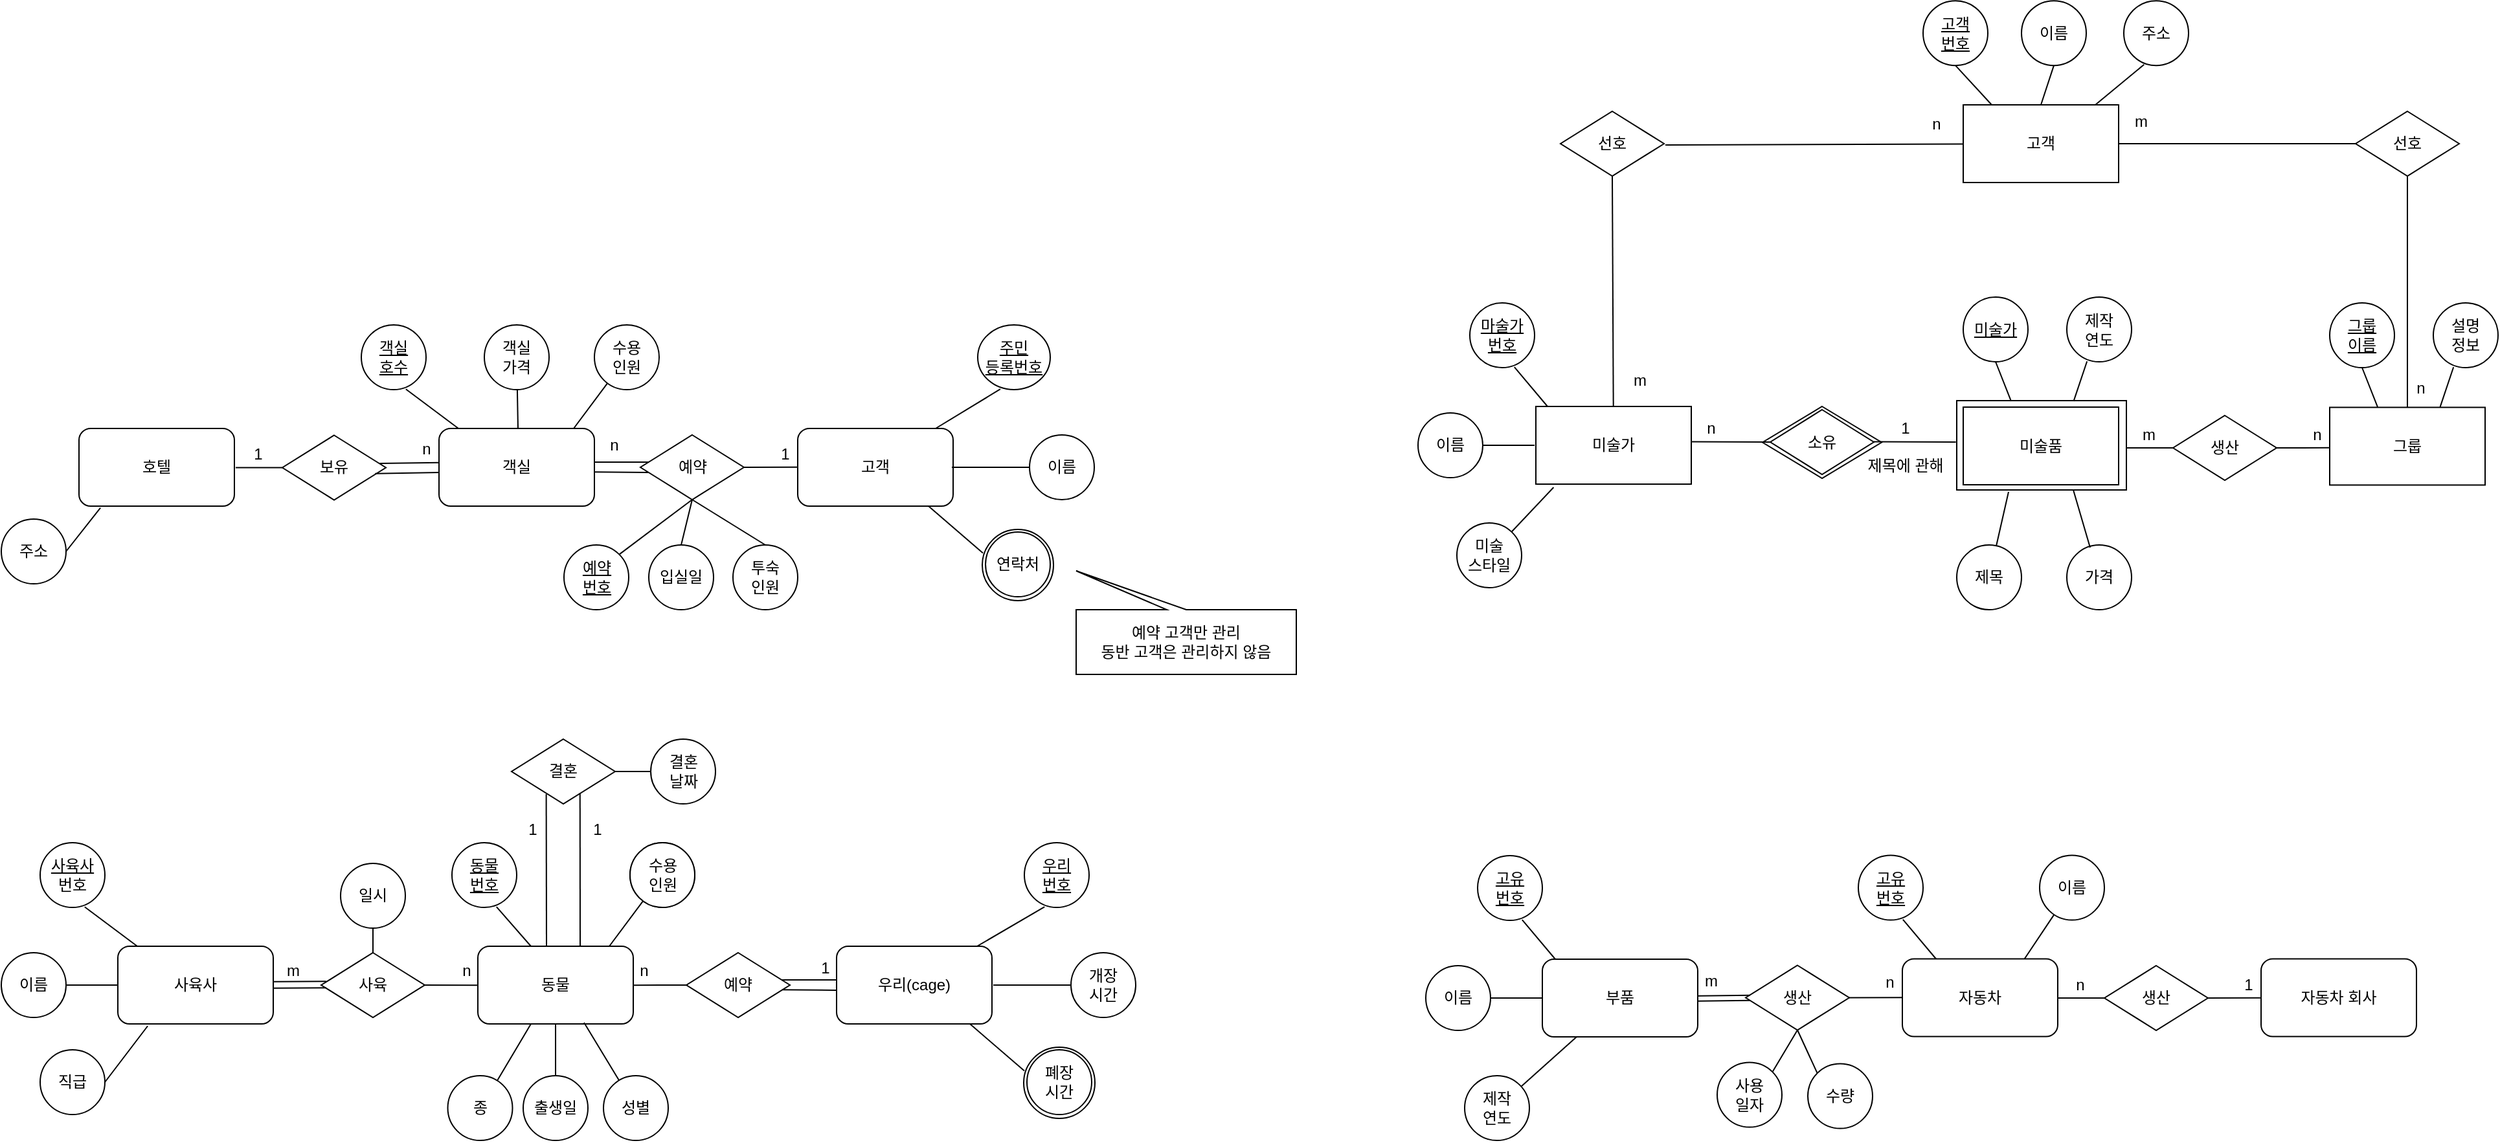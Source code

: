 <mxfile version="13.8.2" type="github">
  <diagram id="6OI7xfDhPmefR2EX4nhi" name="Page-1">
    <mxGraphModel dx="3223" dy="1160" grid="1" gridSize="10" guides="1" tooltips="1" connect="1" arrows="1" fold="1" page="1" pageScale="1" pageWidth="827" pageHeight="1169" math="0" shadow="0">
      <root>
        <mxCell id="0" />
        <mxCell id="1" parent="0" />
        <mxCell id="JmjcJuFU0oESs9ChOXzf-217" value="" style="rhombus;whiteSpace=wrap;html=1;" vertex="1" parent="1">
          <mxGeometry x="570" y="413" width="92" height="55.5" as="geometry" />
        </mxCell>
        <mxCell id="JmjcJuFU0oESs9ChOXzf-212" value="" style="rounded=0;whiteSpace=wrap;html=1;" vertex="1" parent="1">
          <mxGeometry x="720" y="408.5" width="131" height="69" as="geometry" />
        </mxCell>
        <mxCell id="JmjcJuFU0oESs9ChOXzf-144" value="" style="ellipse;whiteSpace=wrap;html=1;aspect=fixed;" vertex="1" parent="1">
          <mxGeometry x="-32.5" y="508" width="55" height="55" as="geometry" />
        </mxCell>
        <mxCell id="JmjcJuFU0oESs9ChOXzf-4" value="부품" style="rounded=1;whiteSpace=wrap;html=1;" vertex="1" parent="1">
          <mxGeometry x="400" y="840" width="120" height="60" as="geometry" />
        </mxCell>
        <mxCell id="JmjcJuFU0oESs9ChOXzf-5" value="자동차 회사" style="rounded=1;whiteSpace=wrap;html=1;" vertex="1" parent="1">
          <mxGeometry x="955" y="839.75" width="120" height="60" as="geometry" />
        </mxCell>
        <mxCell id="JmjcJuFU0oESs9ChOXzf-6" value="&lt;u&gt;고유&lt;br&gt;번호&lt;/u&gt;" style="ellipse;whiteSpace=wrap;html=1;" vertex="1" parent="1">
          <mxGeometry x="350" y="760" width="50" height="50" as="geometry" />
        </mxCell>
        <mxCell id="JmjcJuFU0oESs9ChOXzf-7" value="이름" style="ellipse;whiteSpace=wrap;html=1;" vertex="1" parent="1">
          <mxGeometry x="310" y="845" width="50" height="50" as="geometry" />
        </mxCell>
        <mxCell id="JmjcJuFU0oESs9ChOXzf-8" value="제작&lt;br&gt;연도" style="ellipse;whiteSpace=wrap;html=1;" vertex="1" parent="1">
          <mxGeometry x="340" y="930" width="50" height="50" as="geometry" />
        </mxCell>
        <mxCell id="JmjcJuFU0oESs9ChOXzf-9" value="" style="endArrow=none;html=1;entryX=0.688;entryY=0.992;entryDx=0;entryDy=0;entryPerimeter=0;" edge="1" parent="1" target="JmjcJuFU0oESs9ChOXzf-6">
          <mxGeometry width="50" height="50" relative="1" as="geometry">
            <mxPoint x="410" y="840" as="sourcePoint" />
            <mxPoint x="460" y="790" as="targetPoint" />
          </mxGeometry>
        </mxCell>
        <mxCell id="JmjcJuFU0oESs9ChOXzf-12" value="" style="endArrow=none;html=1;entryX=1;entryY=0.5;entryDx=0;entryDy=0;exitX=0;exitY=0.5;exitDx=0;exitDy=0;" edge="1" parent="1" source="JmjcJuFU0oESs9ChOXzf-4" target="JmjcJuFU0oESs9ChOXzf-7">
          <mxGeometry width="50" height="50" relative="1" as="geometry">
            <mxPoint x="420" y="850" as="sourcePoint" />
            <mxPoint x="400" y="820" as="targetPoint" />
          </mxGeometry>
        </mxCell>
        <mxCell id="JmjcJuFU0oESs9ChOXzf-13" value="" style="endArrow=none;html=1;" edge="1" parent="1" source="JmjcJuFU0oESs9ChOXzf-4" target="JmjcJuFU0oESs9ChOXzf-8">
          <mxGeometry width="50" height="50" relative="1" as="geometry">
            <mxPoint x="410" y="880" as="sourcePoint" />
            <mxPoint x="370" y="880" as="targetPoint" />
          </mxGeometry>
        </mxCell>
        <mxCell id="JmjcJuFU0oESs9ChOXzf-14" value="제작&lt;br&gt;연도" style="ellipse;whiteSpace=wrap;html=1;" vertex="1" parent="1">
          <mxGeometry x="805" y="328.5" width="50" height="50" as="geometry" />
        </mxCell>
        <mxCell id="JmjcJuFU0oESs9ChOXzf-15" value="" style="endArrow=none;html=1;entryX=0.312;entryY=0.992;entryDx=0;entryDy=0;entryPerimeter=0;exitX=0.689;exitY=0.006;exitDx=0;exitDy=0;exitPerimeter=0;" edge="1" parent="1" target="JmjcJuFU0oESs9ChOXzf-14" source="JmjcJuFU0oESs9ChOXzf-212">
          <mxGeometry width="50" height="50" relative="1" as="geometry">
            <mxPoint x="818.483" y="408.5" as="sourcePoint" />
            <mxPoint x="961" y="358.5" as="targetPoint" />
          </mxGeometry>
        </mxCell>
        <mxCell id="JmjcJuFU0oESs9ChOXzf-20" value="가격" style="ellipse;whiteSpace=wrap;html=1;" vertex="1" parent="1">
          <mxGeometry x="805" y="520" width="50" height="50" as="geometry" />
        </mxCell>
        <mxCell id="JmjcJuFU0oESs9ChOXzf-21" value="" style="endArrow=none;html=1;exitX=0.85;exitY=1;exitDx=0;exitDy=0;exitPerimeter=0;" edge="1" parent="1">
          <mxGeometry width="50" height="50" relative="1" as="geometry">
            <mxPoint x="810.0" y="477.5" as="sourcePoint" />
            <mxPoint x="823" y="522" as="targetPoint" />
          </mxGeometry>
        </mxCell>
        <mxCell id="JmjcJuFU0oESs9ChOXzf-23" value="생산" style="rhombus;whiteSpace=wrap;html=1;" vertex="1" parent="1">
          <mxGeometry x="834" y="845" width="80" height="50" as="geometry" />
        </mxCell>
        <mxCell id="JmjcJuFU0oESs9ChOXzf-24" value="자동차" style="rounded=1;whiteSpace=wrap;html=1;" vertex="1" parent="1">
          <mxGeometry x="678" y="839.75" width="120" height="60" as="geometry" />
        </mxCell>
        <mxCell id="JmjcJuFU0oESs9ChOXzf-25" value="&lt;u&gt;고유&lt;br&gt;번호&lt;/u&gt;" style="ellipse;whiteSpace=wrap;html=1;" vertex="1" parent="1">
          <mxGeometry x="644" y="759.75" width="50" height="50" as="geometry" />
        </mxCell>
        <mxCell id="JmjcJuFU0oESs9ChOXzf-28" value="" style="endArrow=none;html=1;entryX=0.688;entryY=0.992;entryDx=0;entryDy=0;entryPerimeter=0;" edge="1" parent="1" target="JmjcJuFU0oESs9ChOXzf-25">
          <mxGeometry width="50" height="50" relative="1" as="geometry">
            <mxPoint x="704" y="839.75" as="sourcePoint" />
            <mxPoint x="754" y="789.75" as="targetPoint" />
          </mxGeometry>
        </mxCell>
        <mxCell id="JmjcJuFU0oESs9ChOXzf-33" value="이름" style="ellipse;whiteSpace=wrap;html=1;" vertex="1" parent="1">
          <mxGeometry x="784" y="759.75" width="50" height="50" as="geometry" />
        </mxCell>
        <mxCell id="JmjcJuFU0oESs9ChOXzf-34" value="" style="endArrow=none;html=1;" edge="1" parent="1" target="JmjcJuFU0oESs9ChOXzf-33">
          <mxGeometry width="50" height="50" relative="1" as="geometry">
            <mxPoint x="772.316" y="839.75" as="sourcePoint" />
            <mxPoint x="838" y="724.75" as="targetPoint" />
          </mxGeometry>
        </mxCell>
        <mxCell id="JmjcJuFU0oESs9ChOXzf-42" value="" style="endArrow=none;html=1;entryX=1;entryY=0.5;entryDx=0;entryDy=0;" edge="1" parent="1" source="JmjcJuFU0oESs9ChOXzf-5" target="JmjcJuFU0oESs9ChOXzf-23">
          <mxGeometry width="50" height="50" relative="1" as="geometry">
            <mxPoint x="1031" y="845" as="sourcePoint" />
            <mxPoint x="945" y="785" as="targetPoint" />
          </mxGeometry>
        </mxCell>
        <mxCell id="JmjcJuFU0oESs9ChOXzf-49" value="" style="endArrow=none;html=1;entryX=0;entryY=0.5;entryDx=0;entryDy=0;" edge="1" parent="1" target="JmjcJuFU0oESs9ChOXzf-23">
          <mxGeometry width="50" height="50" relative="1" as="geometry">
            <mxPoint x="798" y="870" as="sourcePoint" />
            <mxPoint x="848" y="820" as="targetPoint" />
          </mxGeometry>
        </mxCell>
        <mxCell id="JmjcJuFU0oESs9ChOXzf-50" value="n" style="text;html=1;align=center;verticalAlign=middle;resizable=0;points=[];autosize=1;" vertex="1" parent="1">
          <mxGeometry x="805" y="850" width="20" height="20" as="geometry" />
        </mxCell>
        <mxCell id="JmjcJuFU0oESs9ChOXzf-51" value="1" style="text;html=1;align=center;verticalAlign=middle;resizable=0;points=[];autosize=1;" vertex="1" parent="1">
          <mxGeometry x="935" y="850" width="20" height="20" as="geometry" />
        </mxCell>
        <mxCell id="JmjcJuFU0oESs9ChOXzf-52" value="생산" style="rhombus;whiteSpace=wrap;html=1;" vertex="1" parent="1">
          <mxGeometry x="557" y="844.75" width="80" height="50" as="geometry" />
        </mxCell>
        <mxCell id="JmjcJuFU0oESs9ChOXzf-53" value="" style="endArrow=none;html=1;entryX=1;entryY=0.5;entryDx=0;entryDy=0;" edge="1" parent="1" target="JmjcJuFU0oESs9ChOXzf-52">
          <mxGeometry width="50" height="50" relative="1" as="geometry">
            <mxPoint x="678" y="869.649" as="sourcePoint" />
            <mxPoint x="668" y="784.75" as="targetPoint" />
          </mxGeometry>
        </mxCell>
        <mxCell id="JmjcJuFU0oESs9ChOXzf-55" value="m" style="text;html=1;align=center;verticalAlign=middle;resizable=0;points=[];autosize=1;" vertex="1" parent="1">
          <mxGeometry x="515" y="847" width="30" height="20" as="geometry" />
        </mxCell>
        <mxCell id="JmjcJuFU0oESs9ChOXzf-56" value="n" style="text;html=1;align=center;verticalAlign=middle;resizable=0;points=[];autosize=1;" vertex="1" parent="1">
          <mxGeometry x="658" y="847.75" width="20" height="20" as="geometry" />
        </mxCell>
        <mxCell id="JmjcJuFU0oESs9ChOXzf-57" value="사용&lt;br&gt;일자" style="ellipse;whiteSpace=wrap;html=1;" vertex="1" parent="1">
          <mxGeometry x="535" y="919.75" width="50" height="50" as="geometry" />
        </mxCell>
        <mxCell id="JmjcJuFU0oESs9ChOXzf-58" value="" style="endArrow=none;html=1;exitX=0.5;exitY=1;exitDx=0;exitDy=0;entryX=1;entryY=0;entryDx=0;entryDy=0;" edge="1" parent="1" target="JmjcJuFU0oESs9ChOXzf-57" source="JmjcJuFU0oESs9ChOXzf-52">
          <mxGeometry width="50" height="50" relative="1" as="geometry">
            <mxPoint x="595" y="999.75" as="sourcePoint" />
            <mxPoint x="575" y="920" as="targetPoint" />
          </mxGeometry>
        </mxCell>
        <mxCell id="JmjcJuFU0oESs9ChOXzf-59" value="수량" style="ellipse;whiteSpace=wrap;html=1;" vertex="1" parent="1">
          <mxGeometry x="605" y="920.75" width="50" height="50" as="geometry" />
        </mxCell>
        <mxCell id="JmjcJuFU0oESs9ChOXzf-60" value="" style="endArrow=none;html=1;exitX=0.5;exitY=1;exitDx=0;exitDy=0;entryX=0;entryY=0;entryDx=0;entryDy=0;" edge="1" parent="1" target="JmjcJuFU0oESs9ChOXzf-59" source="JmjcJuFU0oESs9ChOXzf-52">
          <mxGeometry width="50" height="50" relative="1" as="geometry">
            <mxPoint x="667" y="899.75" as="sourcePoint" />
            <mxPoint x="645" y="925" as="targetPoint" />
          </mxGeometry>
        </mxCell>
        <mxCell id="JmjcJuFU0oESs9ChOXzf-97" value="호텔" style="rounded=1;whiteSpace=wrap;html=1;" vertex="1" parent="1">
          <mxGeometry x="-730" y="430" width="120" height="60" as="geometry" />
        </mxCell>
        <mxCell id="JmjcJuFU0oESs9ChOXzf-98" value="&lt;u&gt;사육사&lt;br&gt;&lt;/u&gt;번호" style="ellipse;whiteSpace=wrap;html=1;" vertex="1" parent="1">
          <mxGeometry x="-760" y="750" width="50" height="50" as="geometry" />
        </mxCell>
        <mxCell id="JmjcJuFU0oESs9ChOXzf-99" value="주소" style="ellipse;whiteSpace=wrap;html=1;" vertex="1" parent="1">
          <mxGeometry x="-790" y="500" width="50" height="50" as="geometry" />
        </mxCell>
        <mxCell id="JmjcJuFU0oESs9ChOXzf-100" value="" style="endArrow=none;html=1;entryX=0.688;entryY=0.992;entryDx=0;entryDy=0;entryPerimeter=0;" edge="1" parent="1" target="JmjcJuFU0oESs9ChOXzf-98">
          <mxGeometry width="50" height="50" relative="1" as="geometry">
            <mxPoint x="-685" y="830" as="sourcePoint" />
            <mxPoint x="-635" y="780" as="targetPoint" />
          </mxGeometry>
        </mxCell>
        <mxCell id="JmjcJuFU0oESs9ChOXzf-101" value="" style="endArrow=none;html=1;entryX=1;entryY=0.5;entryDx=0;entryDy=0;exitX=0.138;exitY=1.021;exitDx=0;exitDy=0;exitPerimeter=0;" edge="1" parent="1" target="JmjcJuFU0oESs9ChOXzf-99" source="JmjcJuFU0oESs9ChOXzf-97">
          <mxGeometry width="50" height="50" relative="1" as="geometry">
            <mxPoint x="-725" y="460" as="sourcePoint" />
            <mxPoint x="-725" y="410" as="targetPoint" />
          </mxGeometry>
        </mxCell>
        <mxCell id="JmjcJuFU0oESs9ChOXzf-104" value="객실" style="rounded=1;whiteSpace=wrap;html=1;" vertex="1" parent="1">
          <mxGeometry x="-452" y="430" width="120" height="60" as="geometry" />
        </mxCell>
        <mxCell id="JmjcJuFU0oESs9ChOXzf-105" value="&lt;u&gt;객실&lt;br&gt;호수&lt;br&gt;&lt;/u&gt;" style="ellipse;whiteSpace=wrap;html=1;" vertex="1" parent="1">
          <mxGeometry x="-512" y="350" width="50" height="50" as="geometry" />
        </mxCell>
        <mxCell id="JmjcJuFU0oESs9ChOXzf-106" value="수용&lt;br&gt;인원" style="ellipse;whiteSpace=wrap;html=1;" vertex="1" parent="1">
          <mxGeometry x="-332" y="350" width="50" height="50" as="geometry" />
        </mxCell>
        <mxCell id="JmjcJuFU0oESs9ChOXzf-107" value="" style="endArrow=none;html=1;entryX=0.688;entryY=0.992;entryDx=0;entryDy=0;entryPerimeter=0;" edge="1" parent="1" target="JmjcJuFU0oESs9ChOXzf-105">
          <mxGeometry width="50" height="50" relative="1" as="geometry">
            <mxPoint x="-437" y="430" as="sourcePoint" />
            <mxPoint x="-387" y="380" as="targetPoint" />
          </mxGeometry>
        </mxCell>
        <mxCell id="JmjcJuFU0oESs9ChOXzf-108" value="" style="endArrow=none;html=1;exitX=0.75;exitY=0;exitDx=0;exitDy=0;" edge="1" parent="1" target="JmjcJuFU0oESs9ChOXzf-106">
          <mxGeometry width="50" height="50" relative="1" as="geometry">
            <mxPoint x="-348.0" y="430" as="sourcePoint" />
            <mxPoint x="-326" y="400" as="targetPoint" />
          </mxGeometry>
        </mxCell>
        <mxCell id="JmjcJuFU0oESs9ChOXzf-109" value="객실&lt;br&gt;가격" style="ellipse;whiteSpace=wrap;html=1;" vertex="1" parent="1">
          <mxGeometry x="-417" y="350" width="50" height="50" as="geometry" />
        </mxCell>
        <mxCell id="JmjcJuFU0oESs9ChOXzf-110" value="" style="endArrow=none;html=1;exitX=0.75;exitY=0;exitDx=0;exitDy=0;" edge="1" parent="1" target="JmjcJuFU0oESs9ChOXzf-109">
          <mxGeometry width="50" height="50" relative="1" as="geometry">
            <mxPoint x="-391.0" y="430" as="sourcePoint" />
            <mxPoint x="-369" y="400" as="targetPoint" />
          </mxGeometry>
        </mxCell>
        <mxCell id="JmjcJuFU0oESs9ChOXzf-111" value="보유" style="rhombus;whiteSpace=wrap;html=1;" vertex="1" parent="1">
          <mxGeometry x="-573" y="435.25" width="80" height="50" as="geometry" />
        </mxCell>
        <mxCell id="JmjcJuFU0oESs9ChOXzf-112" value="" style="endArrow=none;html=1;exitX=-0.001;exitY=0.439;exitDx=0;exitDy=0;exitPerimeter=0;" edge="1" parent="1" source="JmjcJuFU0oESs9ChOXzf-104">
          <mxGeometry width="50" height="50" relative="1" as="geometry">
            <mxPoint x="-452" y="460.149" as="sourcePoint" />
            <mxPoint x="-498" y="457" as="targetPoint" />
          </mxGeometry>
        </mxCell>
        <mxCell id="JmjcJuFU0oESs9ChOXzf-114" value="" style="endArrow=none;html=1;entryX=0;entryY=0.5;entryDx=0;entryDy=0;" edge="1" parent="1" target="JmjcJuFU0oESs9ChOXzf-111">
          <mxGeometry width="50" height="50" relative="1" as="geometry">
            <mxPoint x="-609.0" y="460.25" as="sourcePoint" />
            <mxPoint x="-559" y="410.25" as="targetPoint" />
          </mxGeometry>
        </mxCell>
        <mxCell id="JmjcJuFU0oESs9ChOXzf-115" value="1" style="text;html=1;align=center;verticalAlign=middle;resizable=0;points=[];autosize=1;" vertex="1" parent="1">
          <mxGeometry x="-602" y="440.25" width="20" height="20" as="geometry" />
        </mxCell>
        <mxCell id="JmjcJuFU0oESs9ChOXzf-116" value="n" style="text;html=1;align=center;verticalAlign=middle;resizable=0;points=[];autosize=1;" vertex="1" parent="1">
          <mxGeometry x="-472" y="436" width="20" height="20" as="geometry" />
        </mxCell>
        <mxCell id="JmjcJuFU0oESs9ChOXzf-119" value="" style="endArrow=none;html=1;exitX=0.908;exitY=0.593;exitDx=0;exitDy=0;exitPerimeter=0;" edge="1" parent="1">
          <mxGeometry width="50" height="50" relative="1" as="geometry">
            <mxPoint x="-501.36" y="464.9" as="sourcePoint" />
            <mxPoint x="-452" y="464" as="targetPoint" />
          </mxGeometry>
        </mxCell>
        <mxCell id="JmjcJuFU0oESs9ChOXzf-123" value="" style="endArrow=none;html=1;entryX=0.124;entryY=1.071;entryDx=0;entryDy=0;entryPerimeter=0;exitX=0.028;exitY=0.463;exitDx=0;exitDy=0;exitPerimeter=0;" edge="1" parent="1">
          <mxGeometry width="50" height="50" relative="1" as="geometry">
            <mxPoint x="560.24" y="867.9" as="sourcePoint" />
            <mxPoint x="519.72" y="868.42" as="targetPoint" />
          </mxGeometry>
        </mxCell>
        <mxCell id="JmjcJuFU0oESs9ChOXzf-124" value="" style="endArrow=none;html=1;entryX=0.124;entryY=1.071;entryDx=0;entryDy=0;entryPerimeter=0;exitX=0.028;exitY=0.463;exitDx=0;exitDy=0;exitPerimeter=0;" edge="1" parent="1">
          <mxGeometry width="50" height="50" relative="1" as="geometry">
            <mxPoint x="560.24" y="871.9" as="sourcePoint" />
            <mxPoint x="519.72" y="872.42" as="targetPoint" />
          </mxGeometry>
        </mxCell>
        <mxCell id="JmjcJuFU0oESs9ChOXzf-125" value="고객" style="rounded=1;whiteSpace=wrap;html=1;" vertex="1" parent="1">
          <mxGeometry x="-175" y="430" width="120" height="60" as="geometry" />
        </mxCell>
        <mxCell id="JmjcJuFU0oESs9ChOXzf-126" value="&lt;u&gt;주민&lt;br&gt;등록번호&lt;/u&gt;" style="ellipse;whiteSpace=wrap;html=1;" vertex="1" parent="1">
          <mxGeometry x="-36" y="350" width="56" height="50" as="geometry" />
        </mxCell>
        <mxCell id="JmjcJuFU0oESs9ChOXzf-127" value="" style="endArrow=none;html=1;entryX=0.312;entryY=0.992;entryDx=0;entryDy=0;entryPerimeter=0;" edge="1" parent="1" target="JmjcJuFU0oESs9ChOXzf-126">
          <mxGeometry width="50" height="50" relative="1" as="geometry">
            <mxPoint x="-68.517" y="430" as="sourcePoint" />
            <mxPoint x="74" y="380" as="targetPoint" />
          </mxGeometry>
        </mxCell>
        <mxCell id="JmjcJuFU0oESs9ChOXzf-128" value="이름" style="ellipse;whiteSpace=wrap;html=1;" vertex="1" parent="1">
          <mxGeometry x="4" y="435" width="50" height="50" as="geometry" />
        </mxCell>
        <mxCell id="JmjcJuFU0oESs9ChOXzf-129" value="" style="endArrow=none;html=1;entryX=0;entryY=0.5;entryDx=0;entryDy=0;exitX=1;exitY=0.5;exitDx=0;exitDy=0;" edge="1" parent="1" target="JmjcJuFU0oESs9ChOXzf-128">
          <mxGeometry width="50" height="50" relative="1" as="geometry">
            <mxPoint x="-56" y="460" as="sourcePoint" />
            <mxPoint x="126.52" y="470" as="targetPoint" />
          </mxGeometry>
        </mxCell>
        <mxCell id="JmjcJuFU0oESs9ChOXzf-130" value="연락처" style="ellipse;whiteSpace=wrap;html=1;" vertex="1" parent="1">
          <mxGeometry x="-30" y="510" width="50" height="50" as="geometry" />
        </mxCell>
        <mxCell id="JmjcJuFU0oESs9ChOXzf-131" value="" style="endArrow=none;html=1;entryX=-0.04;entryY=0.326;entryDx=0;entryDy=0;exitX=0.85;exitY=1;exitDx=0;exitDy=0;exitPerimeter=0;entryPerimeter=0;" edge="1" parent="1" target="JmjcJuFU0oESs9ChOXzf-130">
          <mxGeometry width="50" height="50" relative="1" as="geometry">
            <mxPoint x="-74" y="490" as="sourcePoint" />
            <mxPoint x="86.52" y="545" as="targetPoint" />
          </mxGeometry>
        </mxCell>
        <mxCell id="JmjcJuFU0oESs9ChOXzf-132" value="예약" style="rhombus;whiteSpace=wrap;html=1;" vertex="1" parent="1">
          <mxGeometry x="-296.5" y="435" width="80" height="50" as="geometry" />
        </mxCell>
        <mxCell id="JmjcJuFU0oESs9ChOXzf-133" value="" style="endArrow=none;html=1;entryX=1;entryY=0.5;entryDx=0;entryDy=0;" edge="1" parent="1" target="JmjcJuFU0oESs9ChOXzf-132">
          <mxGeometry width="50" height="50" relative="1" as="geometry">
            <mxPoint x="-175.5" y="459.899" as="sourcePoint" />
            <mxPoint x="-185.5" y="375" as="targetPoint" />
          </mxGeometry>
        </mxCell>
        <mxCell id="JmjcJuFU0oESs9ChOXzf-134" value="" style="endArrow=none;html=1;" edge="1" parent="1">
          <mxGeometry width="50" height="50" relative="1" as="geometry">
            <mxPoint x="-332" y="456" as="sourcePoint" />
            <mxPoint x="-290" y="456" as="targetPoint" />
          </mxGeometry>
        </mxCell>
        <mxCell id="JmjcJuFU0oESs9ChOXzf-135" value="n" style="text;html=1;align=center;verticalAlign=middle;resizable=0;points=[];autosize=1;" vertex="1" parent="1">
          <mxGeometry x="-327.5" y="433" width="20" height="20" as="geometry" />
        </mxCell>
        <mxCell id="JmjcJuFU0oESs9ChOXzf-136" value="1" style="text;html=1;align=center;verticalAlign=middle;resizable=0;points=[];autosize=1;" vertex="1" parent="1">
          <mxGeometry x="-195.5" y="440" width="20" height="20" as="geometry" />
        </mxCell>
        <mxCell id="JmjcJuFU0oESs9ChOXzf-137" value="&lt;u&gt;예약&lt;br&gt;번호&lt;/u&gt;" style="ellipse;whiteSpace=wrap;html=1;" vertex="1" parent="1">
          <mxGeometry x="-355.5" y="520" width="50" height="50" as="geometry" />
        </mxCell>
        <mxCell id="JmjcJuFU0oESs9ChOXzf-138" value="" style="endArrow=none;html=1;exitX=0.5;exitY=1;exitDx=0;exitDy=0;entryX=1;entryY=0;entryDx=0;entryDy=0;" edge="1" parent="1" target="JmjcJuFU0oESs9ChOXzf-137">
          <mxGeometry width="50" height="50" relative="1" as="geometry">
            <mxPoint x="-256.5" y="485" as="sourcePoint" />
            <mxPoint x="-278.5" y="510.25" as="targetPoint" />
          </mxGeometry>
        </mxCell>
        <mxCell id="JmjcJuFU0oESs9ChOXzf-139" value="입실일" style="ellipse;whiteSpace=wrap;html=1;" vertex="1" parent="1">
          <mxGeometry x="-290" y="520" width="50" height="50" as="geometry" />
        </mxCell>
        <mxCell id="JmjcJuFU0oESs9ChOXzf-140" value="" style="endArrow=none;html=1;exitX=0.5;exitY=1;exitDx=0;exitDy=0;entryX=0.5;entryY=0;entryDx=0;entryDy=0;" edge="1" parent="1" target="JmjcJuFU0oESs9ChOXzf-139">
          <mxGeometry width="50" height="50" relative="1" as="geometry">
            <mxPoint x="-256.5" y="485" as="sourcePoint" />
            <mxPoint x="-208.5" y="515.25" as="targetPoint" />
          </mxGeometry>
        </mxCell>
        <mxCell id="JmjcJuFU0oESs9ChOXzf-141" value="투숙&lt;br&gt;인원" style="ellipse;whiteSpace=wrap;html=1;" vertex="1" parent="1">
          <mxGeometry x="-225" y="520" width="50" height="50" as="geometry" />
        </mxCell>
        <mxCell id="JmjcJuFU0oESs9ChOXzf-142" value="" style="endArrow=none;html=1;exitX=0.5;exitY=1;exitDx=0;exitDy=0;entryX=0.5;entryY=0;entryDx=0;entryDy=0;" edge="1" parent="1" target="JmjcJuFU0oESs9ChOXzf-141" source="JmjcJuFU0oESs9ChOXzf-132">
          <mxGeometry width="50" height="50" relative="1" as="geometry">
            <mxPoint x="-191" y="485" as="sourcePoint" />
            <mxPoint x="-143" y="515.25" as="targetPoint" />
          </mxGeometry>
        </mxCell>
        <mxCell id="JmjcJuFU0oESs9ChOXzf-143" value="" style="endArrow=none;html=1;entryX=0.081;entryY=0.58;entryDx=0;entryDy=0;entryPerimeter=0;exitX=1.003;exitY=0.561;exitDx=0;exitDy=0;exitPerimeter=0;" edge="1" parent="1" source="JmjcJuFU0oESs9ChOXzf-104" target="JmjcJuFU0oESs9ChOXzf-132">
          <mxGeometry width="50" height="50" relative="1" as="geometry">
            <mxPoint x="-332.5" y="465" as="sourcePoint" />
            <mxPoint x="-300" y="464" as="targetPoint" />
          </mxGeometry>
        </mxCell>
        <mxCell id="JmjcJuFU0oESs9ChOXzf-147" value="" style="shape=callout;whiteSpace=wrap;html=1;perimeter=calloutPerimeter;position2=1;rotation=-180;base=15;" vertex="1" parent="1">
          <mxGeometry x="40" y="540" width="170" height="80" as="geometry" />
        </mxCell>
        <mxCell id="JmjcJuFU0oESs9ChOXzf-148" value="예약 고객만 관리&lt;br&gt;동반 고객은 관리하지 않음" style="text;html=1;strokeColor=none;fillColor=none;align=center;verticalAlign=middle;whiteSpace=wrap;rounded=0;" vertex="1" parent="1">
          <mxGeometry x="40" y="585" width="170" height="20" as="geometry" />
        </mxCell>
        <mxCell id="JmjcJuFU0oESs9ChOXzf-149" value="사육사" style="rounded=1;whiteSpace=wrap;html=1;" vertex="1" parent="1">
          <mxGeometry x="-700" y="830" width="120" height="60" as="geometry" />
        </mxCell>
        <mxCell id="JmjcJuFU0oESs9ChOXzf-150" value="이름" style="ellipse;whiteSpace=wrap;html=1;" vertex="1" parent="1">
          <mxGeometry x="-790" y="835" width="50" height="50" as="geometry" />
        </mxCell>
        <mxCell id="JmjcJuFU0oESs9ChOXzf-151" value="" style="endArrow=none;html=1;entryX=1;entryY=0.5;entryDx=0;entryDy=0;exitX=0;exitY=0.5;exitDx=0;exitDy=0;" edge="1" parent="1" target="JmjcJuFU0oESs9ChOXzf-150" source="JmjcJuFU0oESs9ChOXzf-149">
          <mxGeometry width="50" height="50" relative="1" as="geometry">
            <mxPoint x="-715" y="910" as="sourcePoint" />
            <mxPoint x="-665" y="860" as="targetPoint" />
          </mxGeometry>
        </mxCell>
        <mxCell id="JmjcJuFU0oESs9ChOXzf-152" value="직급" style="ellipse;whiteSpace=wrap;html=1;" vertex="1" parent="1">
          <mxGeometry x="-760" y="910" width="50" height="50" as="geometry" />
        </mxCell>
        <mxCell id="JmjcJuFU0oESs9ChOXzf-153" value="" style="endArrow=none;html=1;entryX=1;entryY=0.5;entryDx=0;entryDy=0;exitX=0.192;exitY=1.027;exitDx=0;exitDy=0;exitPerimeter=0;" edge="1" parent="1" target="JmjcJuFU0oESs9ChOXzf-152" source="JmjcJuFU0oESs9ChOXzf-149">
          <mxGeometry width="50" height="50" relative="1" as="geometry">
            <mxPoint x="-670" y="935" as="sourcePoint" />
            <mxPoint x="-635" y="935" as="targetPoint" />
          </mxGeometry>
        </mxCell>
        <mxCell id="JmjcJuFU0oESs9ChOXzf-154" value="동물" style="rounded=1;whiteSpace=wrap;html=1;" vertex="1" parent="1">
          <mxGeometry x="-422" y="830" width="120" height="60" as="geometry" />
        </mxCell>
        <mxCell id="JmjcJuFU0oESs9ChOXzf-155" value="&lt;u&gt;동물&lt;br&gt;번호&lt;br&gt;&lt;/u&gt;" style="ellipse;whiteSpace=wrap;html=1;" vertex="1" parent="1">
          <mxGeometry x="-442" y="750" width="50" height="50" as="geometry" />
        </mxCell>
        <mxCell id="JmjcJuFU0oESs9ChOXzf-156" value="수용&lt;br&gt;인원" style="ellipse;whiteSpace=wrap;html=1;" vertex="1" parent="1">
          <mxGeometry x="-304.5" y="750" width="50" height="50" as="geometry" />
        </mxCell>
        <mxCell id="JmjcJuFU0oESs9ChOXzf-157" value="" style="endArrow=none;html=1;entryX=0.688;entryY=0.992;entryDx=0;entryDy=0;entryPerimeter=0;" edge="1" parent="1" target="JmjcJuFU0oESs9ChOXzf-155">
          <mxGeometry width="50" height="50" relative="1" as="geometry">
            <mxPoint x="-381" y="830" as="sourcePoint" />
            <mxPoint x="-331" y="780" as="targetPoint" />
          </mxGeometry>
        </mxCell>
        <mxCell id="JmjcJuFU0oESs9ChOXzf-158" value="" style="endArrow=none;html=1;exitX=0.75;exitY=0;exitDx=0;exitDy=0;" edge="1" parent="1" target="JmjcJuFU0oESs9ChOXzf-156">
          <mxGeometry width="50" height="50" relative="1" as="geometry">
            <mxPoint x="-320.5" y="830" as="sourcePoint" />
            <mxPoint x="-298.5" y="800" as="targetPoint" />
          </mxGeometry>
        </mxCell>
        <mxCell id="JmjcJuFU0oESs9ChOXzf-163" value="종" style="ellipse;whiteSpace=wrap;html=1;" vertex="1" parent="1">
          <mxGeometry x="-445.25" y="930" width="50" height="50" as="geometry" />
        </mxCell>
        <mxCell id="JmjcJuFU0oESs9ChOXzf-164" value="출생일" style="ellipse;whiteSpace=wrap;html=1;" vertex="1" parent="1">
          <mxGeometry x="-387" y="930" width="50" height="50" as="geometry" />
        </mxCell>
        <mxCell id="JmjcJuFU0oESs9ChOXzf-165" value="" style="endArrow=none;html=1;entryX=0.768;entryY=0.07;entryDx=0;entryDy=0;entryPerimeter=0;" edge="1" parent="1" target="JmjcJuFU0oESs9ChOXzf-163">
          <mxGeometry width="50" height="50" relative="1" as="geometry">
            <mxPoint x="-381" y="890" as="sourcePoint" />
            <mxPoint x="-410" y="940" as="targetPoint" />
          </mxGeometry>
        </mxCell>
        <mxCell id="JmjcJuFU0oESs9ChOXzf-166" value="" style="endArrow=none;html=1;exitX=0.5;exitY=1;exitDx=0;exitDy=0;" edge="1" parent="1" target="JmjcJuFU0oESs9ChOXzf-164" source="JmjcJuFU0oESs9ChOXzf-154">
          <mxGeometry width="50" height="50" relative="1" as="geometry">
            <mxPoint x="-401.854" y="890" as="sourcePoint" />
            <mxPoint x="-380.75" y="1000" as="targetPoint" />
          </mxGeometry>
        </mxCell>
        <mxCell id="JmjcJuFU0oESs9ChOXzf-167" value="성별" style="ellipse;whiteSpace=wrap;html=1;" vertex="1" parent="1">
          <mxGeometry x="-325" y="930" width="50" height="50" as="geometry" />
        </mxCell>
        <mxCell id="JmjcJuFU0oESs9ChOXzf-168" value="" style="endArrow=none;html=1;" edge="1" parent="1" target="JmjcJuFU0oESs9ChOXzf-167">
          <mxGeometry width="50" height="50" relative="1" as="geometry">
            <mxPoint x="-340" y="889" as="sourcePoint" />
            <mxPoint x="-318.75" y="1000" as="targetPoint" />
          </mxGeometry>
        </mxCell>
        <mxCell id="JmjcJuFU0oESs9ChOXzf-169" value="사육" style="rhombus;whiteSpace=wrap;html=1;" vertex="1" parent="1">
          <mxGeometry x="-543" y="835" width="80" height="50" as="geometry" />
        </mxCell>
        <mxCell id="JmjcJuFU0oESs9ChOXzf-170" value="" style="endArrow=none;html=1;exitX=-0.001;exitY=0.439;exitDx=0;exitDy=0;exitPerimeter=0;entryX=1;entryY=0.5;entryDx=0;entryDy=0;" edge="1" parent="1" target="JmjcJuFU0oESs9ChOXzf-169">
          <mxGeometry width="50" height="50" relative="1" as="geometry">
            <mxPoint x="-422.12" y="860.09" as="sourcePoint" />
            <mxPoint x="-460" y="861" as="targetPoint" />
          </mxGeometry>
        </mxCell>
        <mxCell id="JmjcJuFU0oESs9ChOXzf-172" value="m" style="text;html=1;align=center;verticalAlign=middle;resizable=0;points=[];autosize=1;" vertex="1" parent="1">
          <mxGeometry x="-580" y="839" width="30" height="20" as="geometry" />
        </mxCell>
        <mxCell id="JmjcJuFU0oESs9ChOXzf-173" value="n" style="text;html=1;align=center;verticalAlign=middle;resizable=0;points=[];autosize=1;" vertex="1" parent="1">
          <mxGeometry x="-441" y="838.75" width="20" height="20" as="geometry" />
        </mxCell>
        <mxCell id="JmjcJuFU0oESs9ChOXzf-176" value="일시" style="ellipse;whiteSpace=wrap;html=1;" vertex="1" parent="1">
          <mxGeometry x="-528" y="766" width="50" height="50" as="geometry" />
        </mxCell>
        <mxCell id="JmjcJuFU0oESs9ChOXzf-177" value="" style="endArrow=none;html=1;exitX=0.5;exitY=0;exitDx=0;exitDy=0;entryX=0.5;entryY=1;entryDx=0;entryDy=0;" edge="1" parent="1" target="JmjcJuFU0oESs9ChOXzf-176" source="JmjcJuFU0oESs9ChOXzf-169">
          <mxGeometry width="50" height="50" relative="1" as="geometry">
            <mxPoint x="-540" y="740" as="sourcePoint" />
            <mxPoint x="-492" y="770.25" as="targetPoint" />
          </mxGeometry>
        </mxCell>
        <mxCell id="JmjcJuFU0oESs9ChOXzf-178" value="" style="endArrow=none;html=1;entryX=0.048;entryY=0.543;entryDx=0;entryDy=0;entryPerimeter=0;exitX=1.002;exitY=0.539;exitDx=0;exitDy=0;exitPerimeter=0;" edge="1" parent="1" source="JmjcJuFU0oESs9ChOXzf-149" target="JmjcJuFU0oESs9ChOXzf-169">
          <mxGeometry width="50" height="50" relative="1" as="geometry">
            <mxPoint x="-580.0" y="863" as="sourcePoint" />
            <mxPoint x="-544" y="863" as="targetPoint" />
          </mxGeometry>
        </mxCell>
        <mxCell id="JmjcJuFU0oESs9ChOXzf-179" value="" style="endArrow=none;html=1;entryX=0.048;entryY=0.543;entryDx=0;entryDy=0;entryPerimeter=0;exitX=1.002;exitY=0.539;exitDx=0;exitDy=0;exitPerimeter=0;" edge="1" parent="1">
          <mxGeometry width="50" height="50" relative="1" as="geometry">
            <mxPoint x="-579.76" y="857.34" as="sourcePoint" />
            <mxPoint x="-539.16" y="857.15" as="targetPoint" />
          </mxGeometry>
        </mxCell>
        <mxCell id="JmjcJuFU0oESs9ChOXzf-180" value="우리(cage)" style="rounded=1;whiteSpace=wrap;html=1;" vertex="1" parent="1">
          <mxGeometry x="-145" y="830" width="120" height="60" as="geometry" />
        </mxCell>
        <mxCell id="JmjcJuFU0oESs9ChOXzf-181" value="" style="ellipse;whiteSpace=wrap;html=1;aspect=fixed;" vertex="1" parent="1">
          <mxGeometry x="-0.5" y="908" width="55" height="55" as="geometry" />
        </mxCell>
        <mxCell id="JmjcJuFU0oESs9ChOXzf-182" value="&lt;u&gt;우리&lt;br&gt;번호&lt;br&gt;&lt;/u&gt;" style="ellipse;whiteSpace=wrap;html=1;" vertex="1" parent="1">
          <mxGeometry y="750" width="50" height="50" as="geometry" />
        </mxCell>
        <mxCell id="JmjcJuFU0oESs9ChOXzf-183" value="" style="endArrow=none;html=1;entryX=0.312;entryY=0.992;entryDx=0;entryDy=0;entryPerimeter=0;" edge="1" parent="1" target="JmjcJuFU0oESs9ChOXzf-182">
          <mxGeometry width="50" height="50" relative="1" as="geometry">
            <mxPoint x="-36.517" y="830" as="sourcePoint" />
            <mxPoint x="106" y="780" as="targetPoint" />
          </mxGeometry>
        </mxCell>
        <mxCell id="JmjcJuFU0oESs9ChOXzf-184" value="개장&lt;br&gt;시간" style="ellipse;whiteSpace=wrap;html=1;" vertex="1" parent="1">
          <mxGeometry x="36" y="835" width="50" height="50" as="geometry" />
        </mxCell>
        <mxCell id="JmjcJuFU0oESs9ChOXzf-185" value="" style="endArrow=none;html=1;entryX=0;entryY=0.5;entryDx=0;entryDy=0;exitX=1;exitY=0.5;exitDx=0;exitDy=0;" edge="1" parent="1" target="JmjcJuFU0oESs9ChOXzf-184">
          <mxGeometry width="50" height="50" relative="1" as="geometry">
            <mxPoint x="-24" y="860" as="sourcePoint" />
            <mxPoint x="158.52" y="870" as="targetPoint" />
          </mxGeometry>
        </mxCell>
        <mxCell id="JmjcJuFU0oESs9ChOXzf-186" value="폐장&lt;br&gt;시간" style="ellipse;whiteSpace=wrap;html=1;" vertex="1" parent="1">
          <mxGeometry x="2" y="910" width="50" height="50" as="geometry" />
        </mxCell>
        <mxCell id="JmjcJuFU0oESs9ChOXzf-187" value="" style="endArrow=none;html=1;entryX=-0.04;entryY=0.326;entryDx=0;entryDy=0;exitX=0.85;exitY=1;exitDx=0;exitDy=0;exitPerimeter=0;entryPerimeter=0;" edge="1" parent="1" target="JmjcJuFU0oESs9ChOXzf-186">
          <mxGeometry width="50" height="50" relative="1" as="geometry">
            <mxPoint x="-42" y="890" as="sourcePoint" />
            <mxPoint x="118.52" y="945" as="targetPoint" />
          </mxGeometry>
        </mxCell>
        <mxCell id="JmjcJuFU0oESs9ChOXzf-189" value="예약" style="rhombus;whiteSpace=wrap;html=1;" vertex="1" parent="1">
          <mxGeometry x="-261" y="835" width="80" height="50" as="geometry" />
        </mxCell>
        <mxCell id="JmjcJuFU0oESs9ChOXzf-190" value="" style="endArrow=none;html=1;entryX=1;entryY=0.5;entryDx=0;entryDy=0;" edge="1" parent="1">
          <mxGeometry width="50" height="50" relative="1" as="geometry">
            <mxPoint x="-261" y="859.999" as="sourcePoint" />
            <mxPoint x="-302" y="860.1" as="targetPoint" />
          </mxGeometry>
        </mxCell>
        <mxCell id="JmjcJuFU0oESs9ChOXzf-191" value="" style="endArrow=none;html=1;" edge="1" parent="1">
          <mxGeometry width="50" height="50" relative="1" as="geometry">
            <mxPoint x="-187" y="856" as="sourcePoint" />
            <mxPoint x="-145" y="856" as="targetPoint" />
          </mxGeometry>
        </mxCell>
        <mxCell id="JmjcJuFU0oESs9ChOXzf-192" value="n" style="text;html=1;align=center;verticalAlign=middle;resizable=0;points=[];autosize=1;" vertex="1" parent="1">
          <mxGeometry x="-304.5" y="839" width="20" height="20" as="geometry" />
        </mxCell>
        <mxCell id="JmjcJuFU0oESs9ChOXzf-193" value="1" style="text;html=1;align=center;verticalAlign=middle;resizable=0;points=[];autosize=1;" vertex="1" parent="1">
          <mxGeometry x="-164.5" y="837" width="20" height="20" as="geometry" />
        </mxCell>
        <mxCell id="JmjcJuFU0oESs9ChOXzf-194" value="" style="endArrow=none;html=1;entryX=0.081;entryY=0.58;entryDx=0;entryDy=0;entryPerimeter=0;exitX=1.003;exitY=0.561;exitDx=0;exitDy=0;exitPerimeter=0;" edge="1" parent="1">
          <mxGeometry width="50" height="50" relative="1" as="geometry">
            <mxPoint x="-186.64" y="863.66" as="sourcePoint" />
            <mxPoint x="-145.02" y="864" as="targetPoint" />
          </mxGeometry>
        </mxCell>
        <mxCell id="JmjcJuFU0oESs9ChOXzf-196" value="결혼" style="rhombus;whiteSpace=wrap;html=1;" vertex="1" parent="1">
          <mxGeometry x="-396" y="670" width="80" height="50" as="geometry" />
        </mxCell>
        <mxCell id="JmjcJuFU0oESs9ChOXzf-197" value="" style="endArrow=none;html=1;entryX=0.335;entryY=0.85;entryDx=0;entryDy=0;entryPerimeter=0;" edge="1" parent="1" target="JmjcJuFU0oESs9ChOXzf-196">
          <mxGeometry width="50" height="50" relative="1" as="geometry">
            <mxPoint x="-369" y="830" as="sourcePoint" />
            <mxPoint x="-369" y="720" as="targetPoint" />
          </mxGeometry>
        </mxCell>
        <mxCell id="JmjcJuFU0oESs9ChOXzf-198" value="" style="endArrow=none;html=1;entryX=0.661;entryY=0.835;entryDx=0;entryDy=0;entryPerimeter=0;" edge="1" parent="1" target="JmjcJuFU0oESs9ChOXzf-196">
          <mxGeometry width="50" height="50" relative="1" as="geometry">
            <mxPoint x="-343" y="830" as="sourcePoint" />
            <mxPoint x="-343" y="720" as="targetPoint" />
          </mxGeometry>
        </mxCell>
        <mxCell id="JmjcJuFU0oESs9ChOXzf-199" value="1" style="text;html=1;align=center;verticalAlign=middle;resizable=0;points=[];autosize=1;" vertex="1" parent="1">
          <mxGeometry x="-390" y="730" width="20" height="20" as="geometry" />
        </mxCell>
        <mxCell id="JmjcJuFU0oESs9ChOXzf-200" value="1" style="text;html=1;align=center;verticalAlign=middle;resizable=0;points=[];autosize=1;" vertex="1" parent="1">
          <mxGeometry x="-340" y="730" width="20" height="20" as="geometry" />
        </mxCell>
        <mxCell id="JmjcJuFU0oESs9ChOXzf-201" value="수용&lt;br&gt;인원" style="ellipse;whiteSpace=wrap;html=1;" vertex="1" parent="1">
          <mxGeometry x="-304.5" y="750" width="50" height="50" as="geometry" />
        </mxCell>
        <mxCell id="JmjcJuFU0oESs9ChOXzf-202" value="" style="endArrow=none;html=1;exitX=1;exitY=0.5;exitDx=0;exitDy=0;entryX=0;entryY=0.5;entryDx=0;entryDy=0;" edge="1" parent="1" source="JmjcJuFU0oESs9ChOXzf-196" target="JmjcJuFU0oESs9ChOXzf-203">
          <mxGeometry width="50" height="50" relative="1" as="geometry">
            <mxPoint x="-304.5" y="750" as="sourcePoint" />
            <mxPoint x="-278.402" y="715.073" as="targetPoint" />
          </mxGeometry>
        </mxCell>
        <mxCell id="JmjcJuFU0oESs9ChOXzf-203" value="결혼&lt;br&gt;날짜" style="ellipse;whiteSpace=wrap;html=1;" vertex="1" parent="1">
          <mxGeometry x="-288.5" y="670" width="50" height="50" as="geometry" />
        </mxCell>
        <mxCell id="JmjcJuFU0oESs9ChOXzf-204" value="미술가" style="rounded=1;whiteSpace=wrap;html=1;arcSize=0;" vertex="1" parent="1">
          <mxGeometry x="395" y="413" width="120" height="60" as="geometry" />
        </mxCell>
        <mxCell id="JmjcJuFU0oESs9ChOXzf-205" value="&lt;u&gt;마술가&lt;br&gt;번호&lt;/u&gt;" style="ellipse;whiteSpace=wrap;html=1;" vertex="1" parent="1">
          <mxGeometry x="344" y="333" width="50" height="50" as="geometry" />
        </mxCell>
        <mxCell id="JmjcJuFU0oESs9ChOXzf-206" value="이름" style="ellipse;whiteSpace=wrap;html=1;" vertex="1" parent="1">
          <mxGeometry x="304" y="418" width="50" height="50" as="geometry" />
        </mxCell>
        <mxCell id="JmjcJuFU0oESs9ChOXzf-207" value="미술&lt;br&gt;스타일" style="ellipse;whiteSpace=wrap;html=1;" vertex="1" parent="1">
          <mxGeometry x="334" y="503" width="50" height="50" as="geometry" />
        </mxCell>
        <mxCell id="JmjcJuFU0oESs9ChOXzf-208" value="" style="endArrow=none;html=1;entryX=0.688;entryY=0.992;entryDx=0;entryDy=0;entryPerimeter=0;" edge="1" parent="1" target="JmjcJuFU0oESs9ChOXzf-205">
          <mxGeometry width="50" height="50" relative="1" as="geometry">
            <mxPoint x="404" y="413" as="sourcePoint" />
            <mxPoint x="454" y="363" as="targetPoint" />
          </mxGeometry>
        </mxCell>
        <mxCell id="JmjcJuFU0oESs9ChOXzf-209" value="" style="endArrow=none;html=1;entryX=1;entryY=0.5;entryDx=0;entryDy=0;exitX=0;exitY=0.5;exitDx=0;exitDy=0;" edge="1" parent="1" target="JmjcJuFU0oESs9ChOXzf-206">
          <mxGeometry width="50" height="50" relative="1" as="geometry">
            <mxPoint x="394" y="443" as="sourcePoint" />
            <mxPoint x="394" y="393" as="targetPoint" />
          </mxGeometry>
        </mxCell>
        <mxCell id="JmjcJuFU0oESs9ChOXzf-210" value="" style="endArrow=none;html=1;exitX=0.114;exitY=1.042;exitDx=0;exitDy=0;exitPerimeter=0;" edge="1" parent="1" target="JmjcJuFU0oESs9ChOXzf-207" source="JmjcJuFU0oESs9ChOXzf-204">
          <mxGeometry width="50" height="50" relative="1" as="geometry">
            <mxPoint x="420.471" y="473" as="sourcePoint" />
            <mxPoint x="364" y="453" as="targetPoint" />
          </mxGeometry>
        </mxCell>
        <mxCell id="JmjcJuFU0oESs9ChOXzf-211" value="미술품" style="rounded=1;whiteSpace=wrap;html=1;arcSize=0;" vertex="1" parent="1">
          <mxGeometry x="725" y="413.5" width="120" height="60" as="geometry" />
        </mxCell>
        <mxCell id="JmjcJuFU0oESs9ChOXzf-213" value="소유" style="rhombus;whiteSpace=wrap;html=1;" vertex="1" parent="1">
          <mxGeometry x="576" y="415.5" width="80" height="50" as="geometry" />
        </mxCell>
        <mxCell id="JmjcJuFU0oESs9ChOXzf-214" value="" style="endArrow=none;html=1;entryX=0;entryY=0.5;entryDx=0;entryDy=0;exitX=0.997;exitY=0.454;exitDx=0;exitDy=0;exitPerimeter=0;" edge="1" parent="1" source="JmjcJuFU0oESs9ChOXzf-204" target="JmjcJuFU0oESs9ChOXzf-213">
          <mxGeometry width="50" height="50" relative="1" as="geometry">
            <mxPoint x="530" y="441" as="sourcePoint" />
            <mxPoint x="560" y="430" as="targetPoint" />
          </mxGeometry>
        </mxCell>
        <mxCell id="JmjcJuFU0oESs9ChOXzf-215" value="" style="endArrow=none;html=1;entryX=0;entryY=0.5;entryDx=0;entryDy=0;exitX=0.997;exitY=0.454;exitDx=0;exitDy=0;exitPerimeter=0;" edge="1" parent="1">
          <mxGeometry width="50" height="50" relative="1" as="geometry">
            <mxPoint x="656.0" y="440.3" as="sourcePoint" />
            <mxPoint x="719.36" y="440.56" as="targetPoint" />
          </mxGeometry>
        </mxCell>
        <mxCell id="JmjcJuFU0oESs9ChOXzf-218" value="제목" style="ellipse;whiteSpace=wrap;html=1;" vertex="1" parent="1">
          <mxGeometry x="720" y="520" width="50" height="50" as="geometry" />
        </mxCell>
        <mxCell id="JmjcJuFU0oESs9ChOXzf-219" value="" style="endArrow=none;html=1;" edge="1" parent="1" target="JmjcJuFU0oESs9ChOXzf-218">
          <mxGeometry width="50" height="50" relative="1" as="geometry">
            <mxPoint x="760" y="479" as="sourcePoint" />
            <mxPoint x="776" y="526" as="targetPoint" />
          </mxGeometry>
        </mxCell>
        <mxCell id="JmjcJuFU0oESs9ChOXzf-220" value="&lt;u&gt;미술가&lt;/u&gt;" style="ellipse;whiteSpace=wrap;html=1;" vertex="1" parent="1">
          <mxGeometry x="725" y="328.5" width="50" height="50" as="geometry" />
        </mxCell>
        <mxCell id="JmjcJuFU0oESs9ChOXzf-221" value="" style="endArrow=none;html=1;entryX=0.5;entryY=1;entryDx=0;entryDy=0;exitX=0.689;exitY=0.006;exitDx=0;exitDy=0;exitPerimeter=0;" edge="1" parent="1" target="JmjcJuFU0oESs9ChOXzf-220">
          <mxGeometry width="50" height="50" relative="1" as="geometry">
            <mxPoint x="761.999" y="408.914" as="sourcePoint" />
            <mxPoint x="912.74" y="358.5" as="targetPoint" />
          </mxGeometry>
        </mxCell>
        <mxCell id="JmjcJuFU0oESs9ChOXzf-222" value="1" style="text;html=1;align=center;verticalAlign=middle;resizable=0;points=[];autosize=1;" vertex="1" parent="1">
          <mxGeometry x="670" y="420" width="20" height="20" as="geometry" />
        </mxCell>
        <mxCell id="JmjcJuFU0oESs9ChOXzf-223" value="n" style="text;html=1;align=center;verticalAlign=middle;resizable=0;points=[];autosize=1;" vertex="1" parent="1">
          <mxGeometry x="520" y="420" width="20" height="20" as="geometry" />
        </mxCell>
        <mxCell id="JmjcJuFU0oESs9ChOXzf-224" value="제목에 관해" style="text;html=1;align=center;verticalAlign=middle;resizable=0;points=[];autosize=1;" vertex="1" parent="1">
          <mxGeometry x="640" y="448.5" width="80" height="20" as="geometry" />
        </mxCell>
        <mxCell id="JmjcJuFU0oESs9ChOXzf-225" value="그룹" style="rounded=0;whiteSpace=wrap;html=1;" vertex="1" parent="1">
          <mxGeometry x="1008" y="413.71" width="120" height="60" as="geometry" />
        </mxCell>
        <mxCell id="JmjcJuFU0oESs9ChOXzf-226" value="설명&lt;br&gt;정보" style="ellipse;whiteSpace=wrap;html=1;" vertex="1" parent="1">
          <mxGeometry x="1088" y="333" width="50" height="50" as="geometry" />
        </mxCell>
        <mxCell id="JmjcJuFU0oESs9ChOXzf-227" value="" style="endArrow=none;html=1;entryX=0.312;entryY=0.992;entryDx=0;entryDy=0;entryPerimeter=0;exitX=0.689;exitY=0.006;exitDx=0;exitDy=0;exitPerimeter=0;" edge="1" parent="1" target="JmjcJuFU0oESs9ChOXzf-226">
          <mxGeometry width="50" height="50" relative="1" as="geometry">
            <mxPoint x="1093.259" y="413.414" as="sourcePoint" />
            <mxPoint x="1244" y="363" as="targetPoint" />
          </mxGeometry>
        </mxCell>
        <mxCell id="JmjcJuFU0oESs9ChOXzf-228" value="&lt;u&gt;그룹&lt;br&gt;이름&lt;br&gt;&lt;/u&gt;" style="ellipse;whiteSpace=wrap;html=1;" vertex="1" parent="1">
          <mxGeometry x="1008" y="333" width="50" height="50" as="geometry" />
        </mxCell>
        <mxCell id="JmjcJuFU0oESs9ChOXzf-229" value="" style="endArrow=none;html=1;entryX=0.5;entryY=1;entryDx=0;entryDy=0;exitX=0.689;exitY=0.006;exitDx=0;exitDy=0;exitPerimeter=0;" edge="1" parent="1" target="JmjcJuFU0oESs9ChOXzf-228">
          <mxGeometry width="50" height="50" relative="1" as="geometry">
            <mxPoint x="1044.999" y="413.414" as="sourcePoint" />
            <mxPoint x="1195.74" y="363" as="targetPoint" />
          </mxGeometry>
        </mxCell>
        <mxCell id="JmjcJuFU0oESs9ChOXzf-230" value="생산" style="rhombus;whiteSpace=wrap;html=1;" vertex="1" parent="1">
          <mxGeometry x="887" y="420" width="80" height="50" as="geometry" />
        </mxCell>
        <mxCell id="JmjcJuFU0oESs9ChOXzf-231" value="" style="endArrow=none;html=1;entryX=1;entryY=0.5;entryDx=0;entryDy=0;" edge="1" parent="1" target="JmjcJuFU0oESs9ChOXzf-230">
          <mxGeometry width="50" height="50" relative="1" as="geometry">
            <mxPoint x="1008" y="444.899" as="sourcePoint" />
            <mxPoint x="998" y="360" as="targetPoint" />
          </mxGeometry>
        </mxCell>
        <mxCell id="JmjcJuFU0oESs9ChOXzf-232" value="" style="endArrow=none;html=1;entryX=0;entryY=0.5;entryDx=0;entryDy=0;" edge="1" parent="1" target="JmjcJuFU0oESs9ChOXzf-230">
          <mxGeometry width="50" height="50" relative="1" as="geometry">
            <mxPoint x="851" y="445.0" as="sourcePoint" />
            <mxPoint x="901" y="395" as="targetPoint" />
          </mxGeometry>
        </mxCell>
        <mxCell id="JmjcJuFU0oESs9ChOXzf-233" value="m" style="text;html=1;align=center;verticalAlign=middle;resizable=0;points=[];autosize=1;" vertex="1" parent="1">
          <mxGeometry x="853" y="425" width="30" height="20" as="geometry" />
        </mxCell>
        <mxCell id="JmjcJuFU0oESs9ChOXzf-234" value="n" style="text;html=1;align=center;verticalAlign=middle;resizable=0;points=[];autosize=1;" vertex="1" parent="1">
          <mxGeometry x="988" y="425" width="20" height="20" as="geometry" />
        </mxCell>
        <mxCell id="JmjcJuFU0oESs9ChOXzf-236" value="고객" style="rounded=1;whiteSpace=wrap;html=1;arcSize=0;" vertex="1" parent="1">
          <mxGeometry x="725" y="180" width="120" height="60" as="geometry" />
        </mxCell>
        <mxCell id="JmjcJuFU0oESs9ChOXzf-237" value="선호" style="rhombus;whiteSpace=wrap;html=1;" vertex="1" parent="1">
          <mxGeometry x="1028" y="185" width="80" height="50" as="geometry" />
        </mxCell>
        <mxCell id="JmjcJuFU0oESs9ChOXzf-238" value="" style="endArrow=none;html=1;entryX=0.5;entryY=1;entryDx=0;entryDy=0;" edge="1" parent="1" target="JmjcJuFU0oESs9ChOXzf-237" source="JmjcJuFU0oESs9ChOXzf-225">
          <mxGeometry width="50" height="50" relative="1" as="geometry">
            <mxPoint x="1138" y="174.899" as="sourcePoint" />
            <mxPoint x="1128" y="90" as="targetPoint" />
          </mxGeometry>
        </mxCell>
        <mxCell id="JmjcJuFU0oESs9ChOXzf-239" value="" style="endArrow=none;html=1;entryX=0;entryY=0.5;entryDx=0;entryDy=0;" edge="1" parent="1" target="JmjcJuFU0oESs9ChOXzf-237" source="JmjcJuFU0oESs9ChOXzf-236">
          <mxGeometry width="50" height="50" relative="1" as="geometry">
            <mxPoint x="850" y="205" as="sourcePoint" />
            <mxPoint x="1031" y="155" as="targetPoint" />
          </mxGeometry>
        </mxCell>
        <mxCell id="JmjcJuFU0oESs9ChOXzf-240" value="m" style="text;html=1;align=center;verticalAlign=middle;resizable=0;points=[];autosize=1;" vertex="1" parent="1">
          <mxGeometry x="847" y="183" width="30" height="20" as="geometry" />
        </mxCell>
        <mxCell id="JmjcJuFU0oESs9ChOXzf-241" value="n" style="text;html=1;align=center;verticalAlign=middle;resizable=0;points=[];autosize=1;" vertex="1" parent="1">
          <mxGeometry x="1068" y="388.5" width="20" height="20" as="geometry" />
        </mxCell>
        <mxCell id="JmjcJuFU0oESs9ChOXzf-242" value="선호" style="rhombus;whiteSpace=wrap;html=1;" vertex="1" parent="1">
          <mxGeometry x="414" y="185" width="80" height="50" as="geometry" />
        </mxCell>
        <mxCell id="JmjcJuFU0oESs9ChOXzf-243" value="" style="endArrow=none;html=1;entryX=0.5;entryY=1;entryDx=0;entryDy=0;" edge="1" parent="1" source="JmjcJuFU0oESs9ChOXzf-204" target="JmjcJuFU0oESs9ChOXzf-242">
          <mxGeometry width="50" height="50" relative="1" as="geometry">
            <mxPoint x="459" y="400" as="sourcePoint" />
            <mxPoint x="459" y="209" as="targetPoint" />
          </mxGeometry>
        </mxCell>
        <mxCell id="JmjcJuFU0oESs9ChOXzf-244" value="" style="endArrow=none;html=1;" edge="1" parent="1" target="JmjcJuFU0oESs9ChOXzf-236">
          <mxGeometry width="50" height="50" relative="1" as="geometry">
            <mxPoint x="495" y="211" as="sourcePoint" />
            <mxPoint x="678" y="214.58" as="targetPoint" />
          </mxGeometry>
        </mxCell>
        <mxCell id="JmjcJuFU0oESs9ChOXzf-245" value="m" style="text;html=1;align=center;verticalAlign=middle;resizable=0;points=[];autosize=1;" vertex="1" parent="1">
          <mxGeometry x="460" y="383" width="30" height="20" as="geometry" />
        </mxCell>
        <mxCell id="JmjcJuFU0oESs9ChOXzf-246" value="n" style="text;html=1;align=center;verticalAlign=middle;resizable=0;points=[];autosize=1;" vertex="1" parent="1">
          <mxGeometry x="694" y="185" width="20" height="20" as="geometry" />
        </mxCell>
        <mxCell id="JmjcJuFU0oESs9ChOXzf-247" value="&lt;u&gt;고객&lt;br&gt;번호&lt;br&gt;&lt;/u&gt;" style="ellipse;whiteSpace=wrap;html=1;" vertex="1" parent="1">
          <mxGeometry x="694" y="99.59" width="50" height="50" as="geometry" />
        </mxCell>
        <mxCell id="JmjcJuFU0oESs9ChOXzf-248" value="" style="endArrow=none;html=1;entryX=0.5;entryY=1;entryDx=0;entryDy=0;exitX=0.689;exitY=0.006;exitDx=0;exitDy=0;exitPerimeter=0;" edge="1" parent="1" target="JmjcJuFU0oESs9ChOXzf-247">
          <mxGeometry width="50" height="50" relative="1" as="geometry">
            <mxPoint x="746.999" y="180.004" as="sourcePoint" />
            <mxPoint x="897.74" y="129.59" as="targetPoint" />
          </mxGeometry>
        </mxCell>
        <mxCell id="JmjcJuFU0oESs9ChOXzf-249" value="이름" style="ellipse;whiteSpace=wrap;html=1;" vertex="1" parent="1">
          <mxGeometry x="770" y="99.59" width="50" height="50" as="geometry" />
        </mxCell>
        <mxCell id="JmjcJuFU0oESs9ChOXzf-250" value="" style="endArrow=none;html=1;entryX=0.5;entryY=1;entryDx=0;entryDy=0;exitX=0.5;exitY=0;exitDx=0;exitDy=0;" edge="1" parent="1" target="JmjcJuFU0oESs9ChOXzf-249" source="JmjcJuFU0oESs9ChOXzf-236">
          <mxGeometry width="50" height="50" relative="1" as="geometry">
            <mxPoint x="813.999" y="180.004" as="sourcePoint" />
            <mxPoint x="964.74" y="129.59" as="targetPoint" />
          </mxGeometry>
        </mxCell>
        <mxCell id="JmjcJuFU0oESs9ChOXzf-251" value="주소" style="ellipse;whiteSpace=wrap;html=1;" vertex="1" parent="1">
          <mxGeometry x="849" y="99.59" width="50" height="50" as="geometry" />
        </mxCell>
        <mxCell id="JmjcJuFU0oESs9ChOXzf-252" value="" style="endArrow=none;html=1;entryX=0.313;entryY=0.985;entryDx=0;entryDy=0;exitX=0.689;exitY=0.006;exitDx=0;exitDy=0;exitPerimeter=0;entryPerimeter=0;" edge="1" parent="1" target="JmjcJuFU0oESs9ChOXzf-251">
          <mxGeometry width="50" height="50" relative="1" as="geometry">
            <mxPoint x="826.999" y="180.004" as="sourcePoint" />
            <mxPoint x="977.74" y="129.59" as="targetPoint" />
          </mxGeometry>
        </mxCell>
      </root>
    </mxGraphModel>
  </diagram>
</mxfile>
